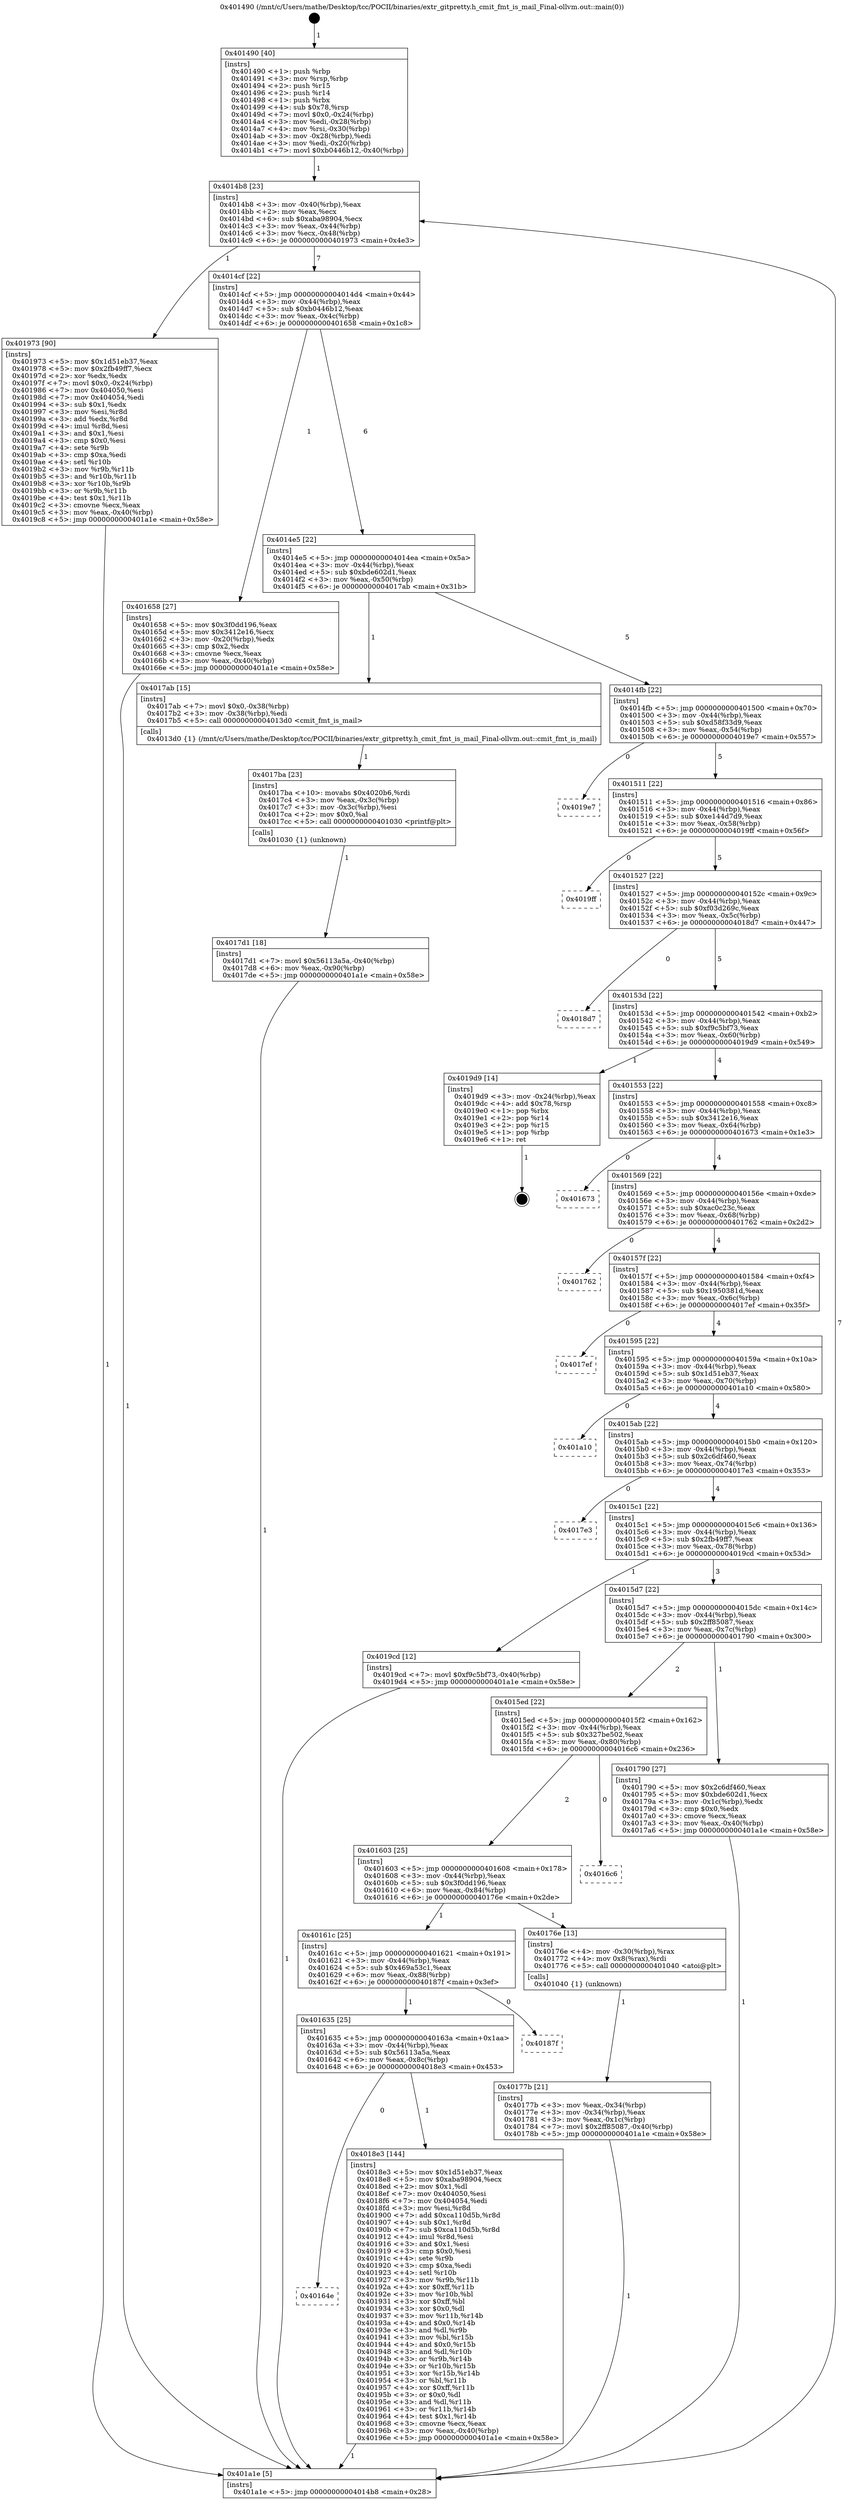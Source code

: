 digraph "0x401490" {
  label = "0x401490 (/mnt/c/Users/mathe/Desktop/tcc/POCII/binaries/extr_gitpretty.h_cmit_fmt_is_mail_Final-ollvm.out::main(0))"
  labelloc = "t"
  node[shape=record]

  Entry [label="",width=0.3,height=0.3,shape=circle,fillcolor=black,style=filled]
  "0x4014b8" [label="{
     0x4014b8 [23]\l
     | [instrs]\l
     &nbsp;&nbsp;0x4014b8 \<+3\>: mov -0x40(%rbp),%eax\l
     &nbsp;&nbsp;0x4014bb \<+2\>: mov %eax,%ecx\l
     &nbsp;&nbsp;0x4014bd \<+6\>: sub $0xaba98904,%ecx\l
     &nbsp;&nbsp;0x4014c3 \<+3\>: mov %eax,-0x44(%rbp)\l
     &nbsp;&nbsp;0x4014c6 \<+3\>: mov %ecx,-0x48(%rbp)\l
     &nbsp;&nbsp;0x4014c9 \<+6\>: je 0000000000401973 \<main+0x4e3\>\l
  }"]
  "0x401973" [label="{
     0x401973 [90]\l
     | [instrs]\l
     &nbsp;&nbsp;0x401973 \<+5\>: mov $0x1d51eb37,%eax\l
     &nbsp;&nbsp;0x401978 \<+5\>: mov $0x2fb49ff7,%ecx\l
     &nbsp;&nbsp;0x40197d \<+2\>: xor %edx,%edx\l
     &nbsp;&nbsp;0x40197f \<+7\>: movl $0x0,-0x24(%rbp)\l
     &nbsp;&nbsp;0x401986 \<+7\>: mov 0x404050,%esi\l
     &nbsp;&nbsp;0x40198d \<+7\>: mov 0x404054,%edi\l
     &nbsp;&nbsp;0x401994 \<+3\>: sub $0x1,%edx\l
     &nbsp;&nbsp;0x401997 \<+3\>: mov %esi,%r8d\l
     &nbsp;&nbsp;0x40199a \<+3\>: add %edx,%r8d\l
     &nbsp;&nbsp;0x40199d \<+4\>: imul %r8d,%esi\l
     &nbsp;&nbsp;0x4019a1 \<+3\>: and $0x1,%esi\l
     &nbsp;&nbsp;0x4019a4 \<+3\>: cmp $0x0,%esi\l
     &nbsp;&nbsp;0x4019a7 \<+4\>: sete %r9b\l
     &nbsp;&nbsp;0x4019ab \<+3\>: cmp $0xa,%edi\l
     &nbsp;&nbsp;0x4019ae \<+4\>: setl %r10b\l
     &nbsp;&nbsp;0x4019b2 \<+3\>: mov %r9b,%r11b\l
     &nbsp;&nbsp;0x4019b5 \<+3\>: and %r10b,%r11b\l
     &nbsp;&nbsp;0x4019b8 \<+3\>: xor %r10b,%r9b\l
     &nbsp;&nbsp;0x4019bb \<+3\>: or %r9b,%r11b\l
     &nbsp;&nbsp;0x4019be \<+4\>: test $0x1,%r11b\l
     &nbsp;&nbsp;0x4019c2 \<+3\>: cmovne %ecx,%eax\l
     &nbsp;&nbsp;0x4019c5 \<+3\>: mov %eax,-0x40(%rbp)\l
     &nbsp;&nbsp;0x4019c8 \<+5\>: jmp 0000000000401a1e \<main+0x58e\>\l
  }"]
  "0x4014cf" [label="{
     0x4014cf [22]\l
     | [instrs]\l
     &nbsp;&nbsp;0x4014cf \<+5\>: jmp 00000000004014d4 \<main+0x44\>\l
     &nbsp;&nbsp;0x4014d4 \<+3\>: mov -0x44(%rbp),%eax\l
     &nbsp;&nbsp;0x4014d7 \<+5\>: sub $0xb0446b12,%eax\l
     &nbsp;&nbsp;0x4014dc \<+3\>: mov %eax,-0x4c(%rbp)\l
     &nbsp;&nbsp;0x4014df \<+6\>: je 0000000000401658 \<main+0x1c8\>\l
  }"]
  Exit [label="",width=0.3,height=0.3,shape=circle,fillcolor=black,style=filled,peripheries=2]
  "0x401658" [label="{
     0x401658 [27]\l
     | [instrs]\l
     &nbsp;&nbsp;0x401658 \<+5\>: mov $0x3f0dd196,%eax\l
     &nbsp;&nbsp;0x40165d \<+5\>: mov $0x3412e16,%ecx\l
     &nbsp;&nbsp;0x401662 \<+3\>: mov -0x20(%rbp),%edx\l
     &nbsp;&nbsp;0x401665 \<+3\>: cmp $0x2,%edx\l
     &nbsp;&nbsp;0x401668 \<+3\>: cmovne %ecx,%eax\l
     &nbsp;&nbsp;0x40166b \<+3\>: mov %eax,-0x40(%rbp)\l
     &nbsp;&nbsp;0x40166e \<+5\>: jmp 0000000000401a1e \<main+0x58e\>\l
  }"]
  "0x4014e5" [label="{
     0x4014e5 [22]\l
     | [instrs]\l
     &nbsp;&nbsp;0x4014e5 \<+5\>: jmp 00000000004014ea \<main+0x5a\>\l
     &nbsp;&nbsp;0x4014ea \<+3\>: mov -0x44(%rbp),%eax\l
     &nbsp;&nbsp;0x4014ed \<+5\>: sub $0xbde602d1,%eax\l
     &nbsp;&nbsp;0x4014f2 \<+3\>: mov %eax,-0x50(%rbp)\l
     &nbsp;&nbsp;0x4014f5 \<+6\>: je 00000000004017ab \<main+0x31b\>\l
  }"]
  "0x401a1e" [label="{
     0x401a1e [5]\l
     | [instrs]\l
     &nbsp;&nbsp;0x401a1e \<+5\>: jmp 00000000004014b8 \<main+0x28\>\l
  }"]
  "0x401490" [label="{
     0x401490 [40]\l
     | [instrs]\l
     &nbsp;&nbsp;0x401490 \<+1\>: push %rbp\l
     &nbsp;&nbsp;0x401491 \<+3\>: mov %rsp,%rbp\l
     &nbsp;&nbsp;0x401494 \<+2\>: push %r15\l
     &nbsp;&nbsp;0x401496 \<+2\>: push %r14\l
     &nbsp;&nbsp;0x401498 \<+1\>: push %rbx\l
     &nbsp;&nbsp;0x401499 \<+4\>: sub $0x78,%rsp\l
     &nbsp;&nbsp;0x40149d \<+7\>: movl $0x0,-0x24(%rbp)\l
     &nbsp;&nbsp;0x4014a4 \<+3\>: mov %edi,-0x28(%rbp)\l
     &nbsp;&nbsp;0x4014a7 \<+4\>: mov %rsi,-0x30(%rbp)\l
     &nbsp;&nbsp;0x4014ab \<+3\>: mov -0x28(%rbp),%edi\l
     &nbsp;&nbsp;0x4014ae \<+3\>: mov %edi,-0x20(%rbp)\l
     &nbsp;&nbsp;0x4014b1 \<+7\>: movl $0xb0446b12,-0x40(%rbp)\l
  }"]
  "0x40164e" [label="{
     0x40164e\l
  }", style=dashed]
  "0x4017ab" [label="{
     0x4017ab [15]\l
     | [instrs]\l
     &nbsp;&nbsp;0x4017ab \<+7\>: movl $0x0,-0x38(%rbp)\l
     &nbsp;&nbsp;0x4017b2 \<+3\>: mov -0x38(%rbp),%edi\l
     &nbsp;&nbsp;0x4017b5 \<+5\>: call 00000000004013d0 \<cmit_fmt_is_mail\>\l
     | [calls]\l
     &nbsp;&nbsp;0x4013d0 \{1\} (/mnt/c/Users/mathe/Desktop/tcc/POCII/binaries/extr_gitpretty.h_cmit_fmt_is_mail_Final-ollvm.out::cmit_fmt_is_mail)\l
  }"]
  "0x4014fb" [label="{
     0x4014fb [22]\l
     | [instrs]\l
     &nbsp;&nbsp;0x4014fb \<+5\>: jmp 0000000000401500 \<main+0x70\>\l
     &nbsp;&nbsp;0x401500 \<+3\>: mov -0x44(%rbp),%eax\l
     &nbsp;&nbsp;0x401503 \<+5\>: sub $0xd58f33d9,%eax\l
     &nbsp;&nbsp;0x401508 \<+3\>: mov %eax,-0x54(%rbp)\l
     &nbsp;&nbsp;0x40150b \<+6\>: je 00000000004019e7 \<main+0x557\>\l
  }"]
  "0x4018e3" [label="{
     0x4018e3 [144]\l
     | [instrs]\l
     &nbsp;&nbsp;0x4018e3 \<+5\>: mov $0x1d51eb37,%eax\l
     &nbsp;&nbsp;0x4018e8 \<+5\>: mov $0xaba98904,%ecx\l
     &nbsp;&nbsp;0x4018ed \<+2\>: mov $0x1,%dl\l
     &nbsp;&nbsp;0x4018ef \<+7\>: mov 0x404050,%esi\l
     &nbsp;&nbsp;0x4018f6 \<+7\>: mov 0x404054,%edi\l
     &nbsp;&nbsp;0x4018fd \<+3\>: mov %esi,%r8d\l
     &nbsp;&nbsp;0x401900 \<+7\>: add $0xca110d5b,%r8d\l
     &nbsp;&nbsp;0x401907 \<+4\>: sub $0x1,%r8d\l
     &nbsp;&nbsp;0x40190b \<+7\>: sub $0xca110d5b,%r8d\l
     &nbsp;&nbsp;0x401912 \<+4\>: imul %r8d,%esi\l
     &nbsp;&nbsp;0x401916 \<+3\>: and $0x1,%esi\l
     &nbsp;&nbsp;0x401919 \<+3\>: cmp $0x0,%esi\l
     &nbsp;&nbsp;0x40191c \<+4\>: sete %r9b\l
     &nbsp;&nbsp;0x401920 \<+3\>: cmp $0xa,%edi\l
     &nbsp;&nbsp;0x401923 \<+4\>: setl %r10b\l
     &nbsp;&nbsp;0x401927 \<+3\>: mov %r9b,%r11b\l
     &nbsp;&nbsp;0x40192a \<+4\>: xor $0xff,%r11b\l
     &nbsp;&nbsp;0x40192e \<+3\>: mov %r10b,%bl\l
     &nbsp;&nbsp;0x401931 \<+3\>: xor $0xff,%bl\l
     &nbsp;&nbsp;0x401934 \<+3\>: xor $0x0,%dl\l
     &nbsp;&nbsp;0x401937 \<+3\>: mov %r11b,%r14b\l
     &nbsp;&nbsp;0x40193a \<+4\>: and $0x0,%r14b\l
     &nbsp;&nbsp;0x40193e \<+3\>: and %dl,%r9b\l
     &nbsp;&nbsp;0x401941 \<+3\>: mov %bl,%r15b\l
     &nbsp;&nbsp;0x401944 \<+4\>: and $0x0,%r15b\l
     &nbsp;&nbsp;0x401948 \<+3\>: and %dl,%r10b\l
     &nbsp;&nbsp;0x40194b \<+3\>: or %r9b,%r14b\l
     &nbsp;&nbsp;0x40194e \<+3\>: or %r10b,%r15b\l
     &nbsp;&nbsp;0x401951 \<+3\>: xor %r15b,%r14b\l
     &nbsp;&nbsp;0x401954 \<+3\>: or %bl,%r11b\l
     &nbsp;&nbsp;0x401957 \<+4\>: xor $0xff,%r11b\l
     &nbsp;&nbsp;0x40195b \<+3\>: or $0x0,%dl\l
     &nbsp;&nbsp;0x40195e \<+3\>: and %dl,%r11b\l
     &nbsp;&nbsp;0x401961 \<+3\>: or %r11b,%r14b\l
     &nbsp;&nbsp;0x401964 \<+4\>: test $0x1,%r14b\l
     &nbsp;&nbsp;0x401968 \<+3\>: cmovne %ecx,%eax\l
     &nbsp;&nbsp;0x40196b \<+3\>: mov %eax,-0x40(%rbp)\l
     &nbsp;&nbsp;0x40196e \<+5\>: jmp 0000000000401a1e \<main+0x58e\>\l
  }"]
  "0x4019e7" [label="{
     0x4019e7\l
  }", style=dashed]
  "0x401511" [label="{
     0x401511 [22]\l
     | [instrs]\l
     &nbsp;&nbsp;0x401511 \<+5\>: jmp 0000000000401516 \<main+0x86\>\l
     &nbsp;&nbsp;0x401516 \<+3\>: mov -0x44(%rbp),%eax\l
     &nbsp;&nbsp;0x401519 \<+5\>: sub $0xe144d7d9,%eax\l
     &nbsp;&nbsp;0x40151e \<+3\>: mov %eax,-0x58(%rbp)\l
     &nbsp;&nbsp;0x401521 \<+6\>: je 00000000004019ff \<main+0x56f\>\l
  }"]
  "0x401635" [label="{
     0x401635 [25]\l
     | [instrs]\l
     &nbsp;&nbsp;0x401635 \<+5\>: jmp 000000000040163a \<main+0x1aa\>\l
     &nbsp;&nbsp;0x40163a \<+3\>: mov -0x44(%rbp),%eax\l
     &nbsp;&nbsp;0x40163d \<+5\>: sub $0x56113a5a,%eax\l
     &nbsp;&nbsp;0x401642 \<+6\>: mov %eax,-0x8c(%rbp)\l
     &nbsp;&nbsp;0x401648 \<+6\>: je 00000000004018e3 \<main+0x453\>\l
  }"]
  "0x4019ff" [label="{
     0x4019ff\l
  }", style=dashed]
  "0x401527" [label="{
     0x401527 [22]\l
     | [instrs]\l
     &nbsp;&nbsp;0x401527 \<+5\>: jmp 000000000040152c \<main+0x9c\>\l
     &nbsp;&nbsp;0x40152c \<+3\>: mov -0x44(%rbp),%eax\l
     &nbsp;&nbsp;0x40152f \<+5\>: sub $0xf03d269c,%eax\l
     &nbsp;&nbsp;0x401534 \<+3\>: mov %eax,-0x5c(%rbp)\l
     &nbsp;&nbsp;0x401537 \<+6\>: je 00000000004018d7 \<main+0x447\>\l
  }"]
  "0x40187f" [label="{
     0x40187f\l
  }", style=dashed]
  "0x4018d7" [label="{
     0x4018d7\l
  }", style=dashed]
  "0x40153d" [label="{
     0x40153d [22]\l
     | [instrs]\l
     &nbsp;&nbsp;0x40153d \<+5\>: jmp 0000000000401542 \<main+0xb2\>\l
     &nbsp;&nbsp;0x401542 \<+3\>: mov -0x44(%rbp),%eax\l
     &nbsp;&nbsp;0x401545 \<+5\>: sub $0xf9c5bf73,%eax\l
     &nbsp;&nbsp;0x40154a \<+3\>: mov %eax,-0x60(%rbp)\l
     &nbsp;&nbsp;0x40154d \<+6\>: je 00000000004019d9 \<main+0x549\>\l
  }"]
  "0x4017d1" [label="{
     0x4017d1 [18]\l
     | [instrs]\l
     &nbsp;&nbsp;0x4017d1 \<+7\>: movl $0x56113a5a,-0x40(%rbp)\l
     &nbsp;&nbsp;0x4017d8 \<+6\>: mov %eax,-0x90(%rbp)\l
     &nbsp;&nbsp;0x4017de \<+5\>: jmp 0000000000401a1e \<main+0x58e\>\l
  }"]
  "0x4019d9" [label="{
     0x4019d9 [14]\l
     | [instrs]\l
     &nbsp;&nbsp;0x4019d9 \<+3\>: mov -0x24(%rbp),%eax\l
     &nbsp;&nbsp;0x4019dc \<+4\>: add $0x78,%rsp\l
     &nbsp;&nbsp;0x4019e0 \<+1\>: pop %rbx\l
     &nbsp;&nbsp;0x4019e1 \<+2\>: pop %r14\l
     &nbsp;&nbsp;0x4019e3 \<+2\>: pop %r15\l
     &nbsp;&nbsp;0x4019e5 \<+1\>: pop %rbp\l
     &nbsp;&nbsp;0x4019e6 \<+1\>: ret\l
  }"]
  "0x401553" [label="{
     0x401553 [22]\l
     | [instrs]\l
     &nbsp;&nbsp;0x401553 \<+5\>: jmp 0000000000401558 \<main+0xc8\>\l
     &nbsp;&nbsp;0x401558 \<+3\>: mov -0x44(%rbp),%eax\l
     &nbsp;&nbsp;0x40155b \<+5\>: sub $0x3412e16,%eax\l
     &nbsp;&nbsp;0x401560 \<+3\>: mov %eax,-0x64(%rbp)\l
     &nbsp;&nbsp;0x401563 \<+6\>: je 0000000000401673 \<main+0x1e3\>\l
  }"]
  "0x4017ba" [label="{
     0x4017ba [23]\l
     | [instrs]\l
     &nbsp;&nbsp;0x4017ba \<+10\>: movabs $0x4020b6,%rdi\l
     &nbsp;&nbsp;0x4017c4 \<+3\>: mov %eax,-0x3c(%rbp)\l
     &nbsp;&nbsp;0x4017c7 \<+3\>: mov -0x3c(%rbp),%esi\l
     &nbsp;&nbsp;0x4017ca \<+2\>: mov $0x0,%al\l
     &nbsp;&nbsp;0x4017cc \<+5\>: call 0000000000401030 \<printf@plt\>\l
     | [calls]\l
     &nbsp;&nbsp;0x401030 \{1\} (unknown)\l
  }"]
  "0x401673" [label="{
     0x401673\l
  }", style=dashed]
  "0x401569" [label="{
     0x401569 [22]\l
     | [instrs]\l
     &nbsp;&nbsp;0x401569 \<+5\>: jmp 000000000040156e \<main+0xde\>\l
     &nbsp;&nbsp;0x40156e \<+3\>: mov -0x44(%rbp),%eax\l
     &nbsp;&nbsp;0x401571 \<+5\>: sub $0xac0c23c,%eax\l
     &nbsp;&nbsp;0x401576 \<+3\>: mov %eax,-0x68(%rbp)\l
     &nbsp;&nbsp;0x401579 \<+6\>: je 0000000000401762 \<main+0x2d2\>\l
  }"]
  "0x40177b" [label="{
     0x40177b [21]\l
     | [instrs]\l
     &nbsp;&nbsp;0x40177b \<+3\>: mov %eax,-0x34(%rbp)\l
     &nbsp;&nbsp;0x40177e \<+3\>: mov -0x34(%rbp),%eax\l
     &nbsp;&nbsp;0x401781 \<+3\>: mov %eax,-0x1c(%rbp)\l
     &nbsp;&nbsp;0x401784 \<+7\>: movl $0x2ff85087,-0x40(%rbp)\l
     &nbsp;&nbsp;0x40178b \<+5\>: jmp 0000000000401a1e \<main+0x58e\>\l
  }"]
  "0x401762" [label="{
     0x401762\l
  }", style=dashed]
  "0x40157f" [label="{
     0x40157f [22]\l
     | [instrs]\l
     &nbsp;&nbsp;0x40157f \<+5\>: jmp 0000000000401584 \<main+0xf4\>\l
     &nbsp;&nbsp;0x401584 \<+3\>: mov -0x44(%rbp),%eax\l
     &nbsp;&nbsp;0x401587 \<+5\>: sub $0x1950381d,%eax\l
     &nbsp;&nbsp;0x40158c \<+3\>: mov %eax,-0x6c(%rbp)\l
     &nbsp;&nbsp;0x40158f \<+6\>: je 00000000004017ef \<main+0x35f\>\l
  }"]
  "0x40161c" [label="{
     0x40161c [25]\l
     | [instrs]\l
     &nbsp;&nbsp;0x40161c \<+5\>: jmp 0000000000401621 \<main+0x191\>\l
     &nbsp;&nbsp;0x401621 \<+3\>: mov -0x44(%rbp),%eax\l
     &nbsp;&nbsp;0x401624 \<+5\>: sub $0x469a53c1,%eax\l
     &nbsp;&nbsp;0x401629 \<+6\>: mov %eax,-0x88(%rbp)\l
     &nbsp;&nbsp;0x40162f \<+6\>: je 000000000040187f \<main+0x3ef\>\l
  }"]
  "0x4017ef" [label="{
     0x4017ef\l
  }", style=dashed]
  "0x401595" [label="{
     0x401595 [22]\l
     | [instrs]\l
     &nbsp;&nbsp;0x401595 \<+5\>: jmp 000000000040159a \<main+0x10a\>\l
     &nbsp;&nbsp;0x40159a \<+3\>: mov -0x44(%rbp),%eax\l
     &nbsp;&nbsp;0x40159d \<+5\>: sub $0x1d51eb37,%eax\l
     &nbsp;&nbsp;0x4015a2 \<+3\>: mov %eax,-0x70(%rbp)\l
     &nbsp;&nbsp;0x4015a5 \<+6\>: je 0000000000401a10 \<main+0x580\>\l
  }"]
  "0x40176e" [label="{
     0x40176e [13]\l
     | [instrs]\l
     &nbsp;&nbsp;0x40176e \<+4\>: mov -0x30(%rbp),%rax\l
     &nbsp;&nbsp;0x401772 \<+4\>: mov 0x8(%rax),%rdi\l
     &nbsp;&nbsp;0x401776 \<+5\>: call 0000000000401040 \<atoi@plt\>\l
     | [calls]\l
     &nbsp;&nbsp;0x401040 \{1\} (unknown)\l
  }"]
  "0x401a10" [label="{
     0x401a10\l
  }", style=dashed]
  "0x4015ab" [label="{
     0x4015ab [22]\l
     | [instrs]\l
     &nbsp;&nbsp;0x4015ab \<+5\>: jmp 00000000004015b0 \<main+0x120\>\l
     &nbsp;&nbsp;0x4015b0 \<+3\>: mov -0x44(%rbp),%eax\l
     &nbsp;&nbsp;0x4015b3 \<+5\>: sub $0x2c6df460,%eax\l
     &nbsp;&nbsp;0x4015b8 \<+3\>: mov %eax,-0x74(%rbp)\l
     &nbsp;&nbsp;0x4015bb \<+6\>: je 00000000004017e3 \<main+0x353\>\l
  }"]
  "0x401603" [label="{
     0x401603 [25]\l
     | [instrs]\l
     &nbsp;&nbsp;0x401603 \<+5\>: jmp 0000000000401608 \<main+0x178\>\l
     &nbsp;&nbsp;0x401608 \<+3\>: mov -0x44(%rbp),%eax\l
     &nbsp;&nbsp;0x40160b \<+5\>: sub $0x3f0dd196,%eax\l
     &nbsp;&nbsp;0x401610 \<+6\>: mov %eax,-0x84(%rbp)\l
     &nbsp;&nbsp;0x401616 \<+6\>: je 000000000040176e \<main+0x2de\>\l
  }"]
  "0x4017e3" [label="{
     0x4017e3\l
  }", style=dashed]
  "0x4015c1" [label="{
     0x4015c1 [22]\l
     | [instrs]\l
     &nbsp;&nbsp;0x4015c1 \<+5\>: jmp 00000000004015c6 \<main+0x136\>\l
     &nbsp;&nbsp;0x4015c6 \<+3\>: mov -0x44(%rbp),%eax\l
     &nbsp;&nbsp;0x4015c9 \<+5\>: sub $0x2fb49ff7,%eax\l
     &nbsp;&nbsp;0x4015ce \<+3\>: mov %eax,-0x78(%rbp)\l
     &nbsp;&nbsp;0x4015d1 \<+6\>: je 00000000004019cd \<main+0x53d\>\l
  }"]
  "0x4016c6" [label="{
     0x4016c6\l
  }", style=dashed]
  "0x4019cd" [label="{
     0x4019cd [12]\l
     | [instrs]\l
     &nbsp;&nbsp;0x4019cd \<+7\>: movl $0xf9c5bf73,-0x40(%rbp)\l
     &nbsp;&nbsp;0x4019d4 \<+5\>: jmp 0000000000401a1e \<main+0x58e\>\l
  }"]
  "0x4015d7" [label="{
     0x4015d7 [22]\l
     | [instrs]\l
     &nbsp;&nbsp;0x4015d7 \<+5\>: jmp 00000000004015dc \<main+0x14c\>\l
     &nbsp;&nbsp;0x4015dc \<+3\>: mov -0x44(%rbp),%eax\l
     &nbsp;&nbsp;0x4015df \<+5\>: sub $0x2ff85087,%eax\l
     &nbsp;&nbsp;0x4015e4 \<+3\>: mov %eax,-0x7c(%rbp)\l
     &nbsp;&nbsp;0x4015e7 \<+6\>: je 0000000000401790 \<main+0x300\>\l
  }"]
  "0x4015ed" [label="{
     0x4015ed [22]\l
     | [instrs]\l
     &nbsp;&nbsp;0x4015ed \<+5\>: jmp 00000000004015f2 \<main+0x162\>\l
     &nbsp;&nbsp;0x4015f2 \<+3\>: mov -0x44(%rbp),%eax\l
     &nbsp;&nbsp;0x4015f5 \<+5\>: sub $0x327be502,%eax\l
     &nbsp;&nbsp;0x4015fa \<+3\>: mov %eax,-0x80(%rbp)\l
     &nbsp;&nbsp;0x4015fd \<+6\>: je 00000000004016c6 \<main+0x236\>\l
  }"]
  "0x401790" [label="{
     0x401790 [27]\l
     | [instrs]\l
     &nbsp;&nbsp;0x401790 \<+5\>: mov $0x2c6df460,%eax\l
     &nbsp;&nbsp;0x401795 \<+5\>: mov $0xbde602d1,%ecx\l
     &nbsp;&nbsp;0x40179a \<+3\>: mov -0x1c(%rbp),%edx\l
     &nbsp;&nbsp;0x40179d \<+3\>: cmp $0x0,%edx\l
     &nbsp;&nbsp;0x4017a0 \<+3\>: cmove %ecx,%eax\l
     &nbsp;&nbsp;0x4017a3 \<+3\>: mov %eax,-0x40(%rbp)\l
     &nbsp;&nbsp;0x4017a6 \<+5\>: jmp 0000000000401a1e \<main+0x58e\>\l
  }"]
  Entry -> "0x401490" [label=" 1"]
  "0x4014b8" -> "0x401973" [label=" 1"]
  "0x4014b8" -> "0x4014cf" [label=" 7"]
  "0x4019d9" -> Exit [label=" 1"]
  "0x4014cf" -> "0x401658" [label=" 1"]
  "0x4014cf" -> "0x4014e5" [label=" 6"]
  "0x401658" -> "0x401a1e" [label=" 1"]
  "0x401490" -> "0x4014b8" [label=" 1"]
  "0x401a1e" -> "0x4014b8" [label=" 7"]
  "0x4019cd" -> "0x401a1e" [label=" 1"]
  "0x4014e5" -> "0x4017ab" [label=" 1"]
  "0x4014e5" -> "0x4014fb" [label=" 5"]
  "0x401973" -> "0x401a1e" [label=" 1"]
  "0x4014fb" -> "0x4019e7" [label=" 0"]
  "0x4014fb" -> "0x401511" [label=" 5"]
  "0x4018e3" -> "0x401a1e" [label=" 1"]
  "0x401511" -> "0x4019ff" [label=" 0"]
  "0x401511" -> "0x401527" [label=" 5"]
  "0x401635" -> "0x4018e3" [label=" 1"]
  "0x401527" -> "0x4018d7" [label=" 0"]
  "0x401527" -> "0x40153d" [label=" 5"]
  "0x401635" -> "0x40164e" [label=" 0"]
  "0x40153d" -> "0x4019d9" [label=" 1"]
  "0x40153d" -> "0x401553" [label=" 4"]
  "0x40161c" -> "0x40187f" [label=" 0"]
  "0x401553" -> "0x401673" [label=" 0"]
  "0x401553" -> "0x401569" [label=" 4"]
  "0x40161c" -> "0x401635" [label=" 1"]
  "0x401569" -> "0x401762" [label=" 0"]
  "0x401569" -> "0x40157f" [label=" 4"]
  "0x4017d1" -> "0x401a1e" [label=" 1"]
  "0x40157f" -> "0x4017ef" [label=" 0"]
  "0x40157f" -> "0x401595" [label=" 4"]
  "0x4017ba" -> "0x4017d1" [label=" 1"]
  "0x401595" -> "0x401a10" [label=" 0"]
  "0x401595" -> "0x4015ab" [label=" 4"]
  "0x4017ab" -> "0x4017ba" [label=" 1"]
  "0x4015ab" -> "0x4017e3" [label=" 0"]
  "0x4015ab" -> "0x4015c1" [label=" 4"]
  "0x40177b" -> "0x401a1e" [label=" 1"]
  "0x4015c1" -> "0x4019cd" [label=" 1"]
  "0x4015c1" -> "0x4015d7" [label=" 3"]
  "0x40176e" -> "0x40177b" [label=" 1"]
  "0x4015d7" -> "0x401790" [label=" 1"]
  "0x4015d7" -> "0x4015ed" [label=" 2"]
  "0x401603" -> "0x40161c" [label=" 1"]
  "0x4015ed" -> "0x4016c6" [label=" 0"]
  "0x4015ed" -> "0x401603" [label=" 2"]
  "0x401790" -> "0x401a1e" [label=" 1"]
  "0x401603" -> "0x40176e" [label=" 1"]
}
